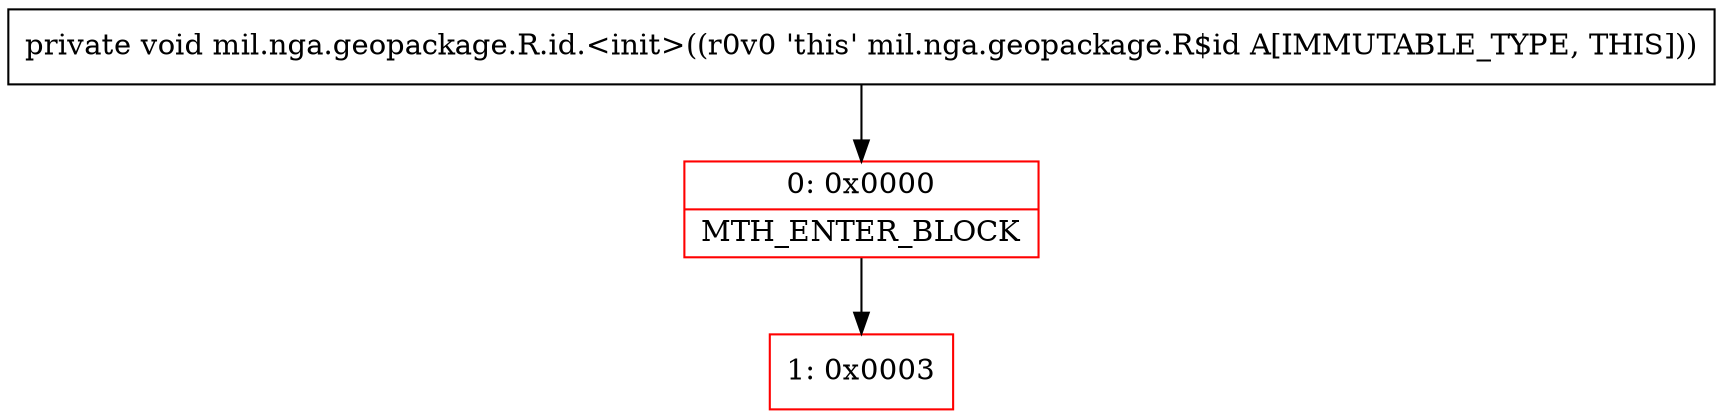 digraph "CFG formil.nga.geopackage.R.id.\<init\>()V" {
subgraph cluster_Region_1451188937 {
label = "R(0)";
node [shape=record,color=blue];
}
Node_0 [shape=record,color=red,label="{0\:\ 0x0000|MTH_ENTER_BLOCK\l}"];
Node_1 [shape=record,color=red,label="{1\:\ 0x0003}"];
MethodNode[shape=record,label="{private void mil.nga.geopackage.R.id.\<init\>((r0v0 'this' mil.nga.geopackage.R$id A[IMMUTABLE_TYPE, THIS])) }"];
MethodNode -> Node_0;
Node_0 -> Node_1;
}

